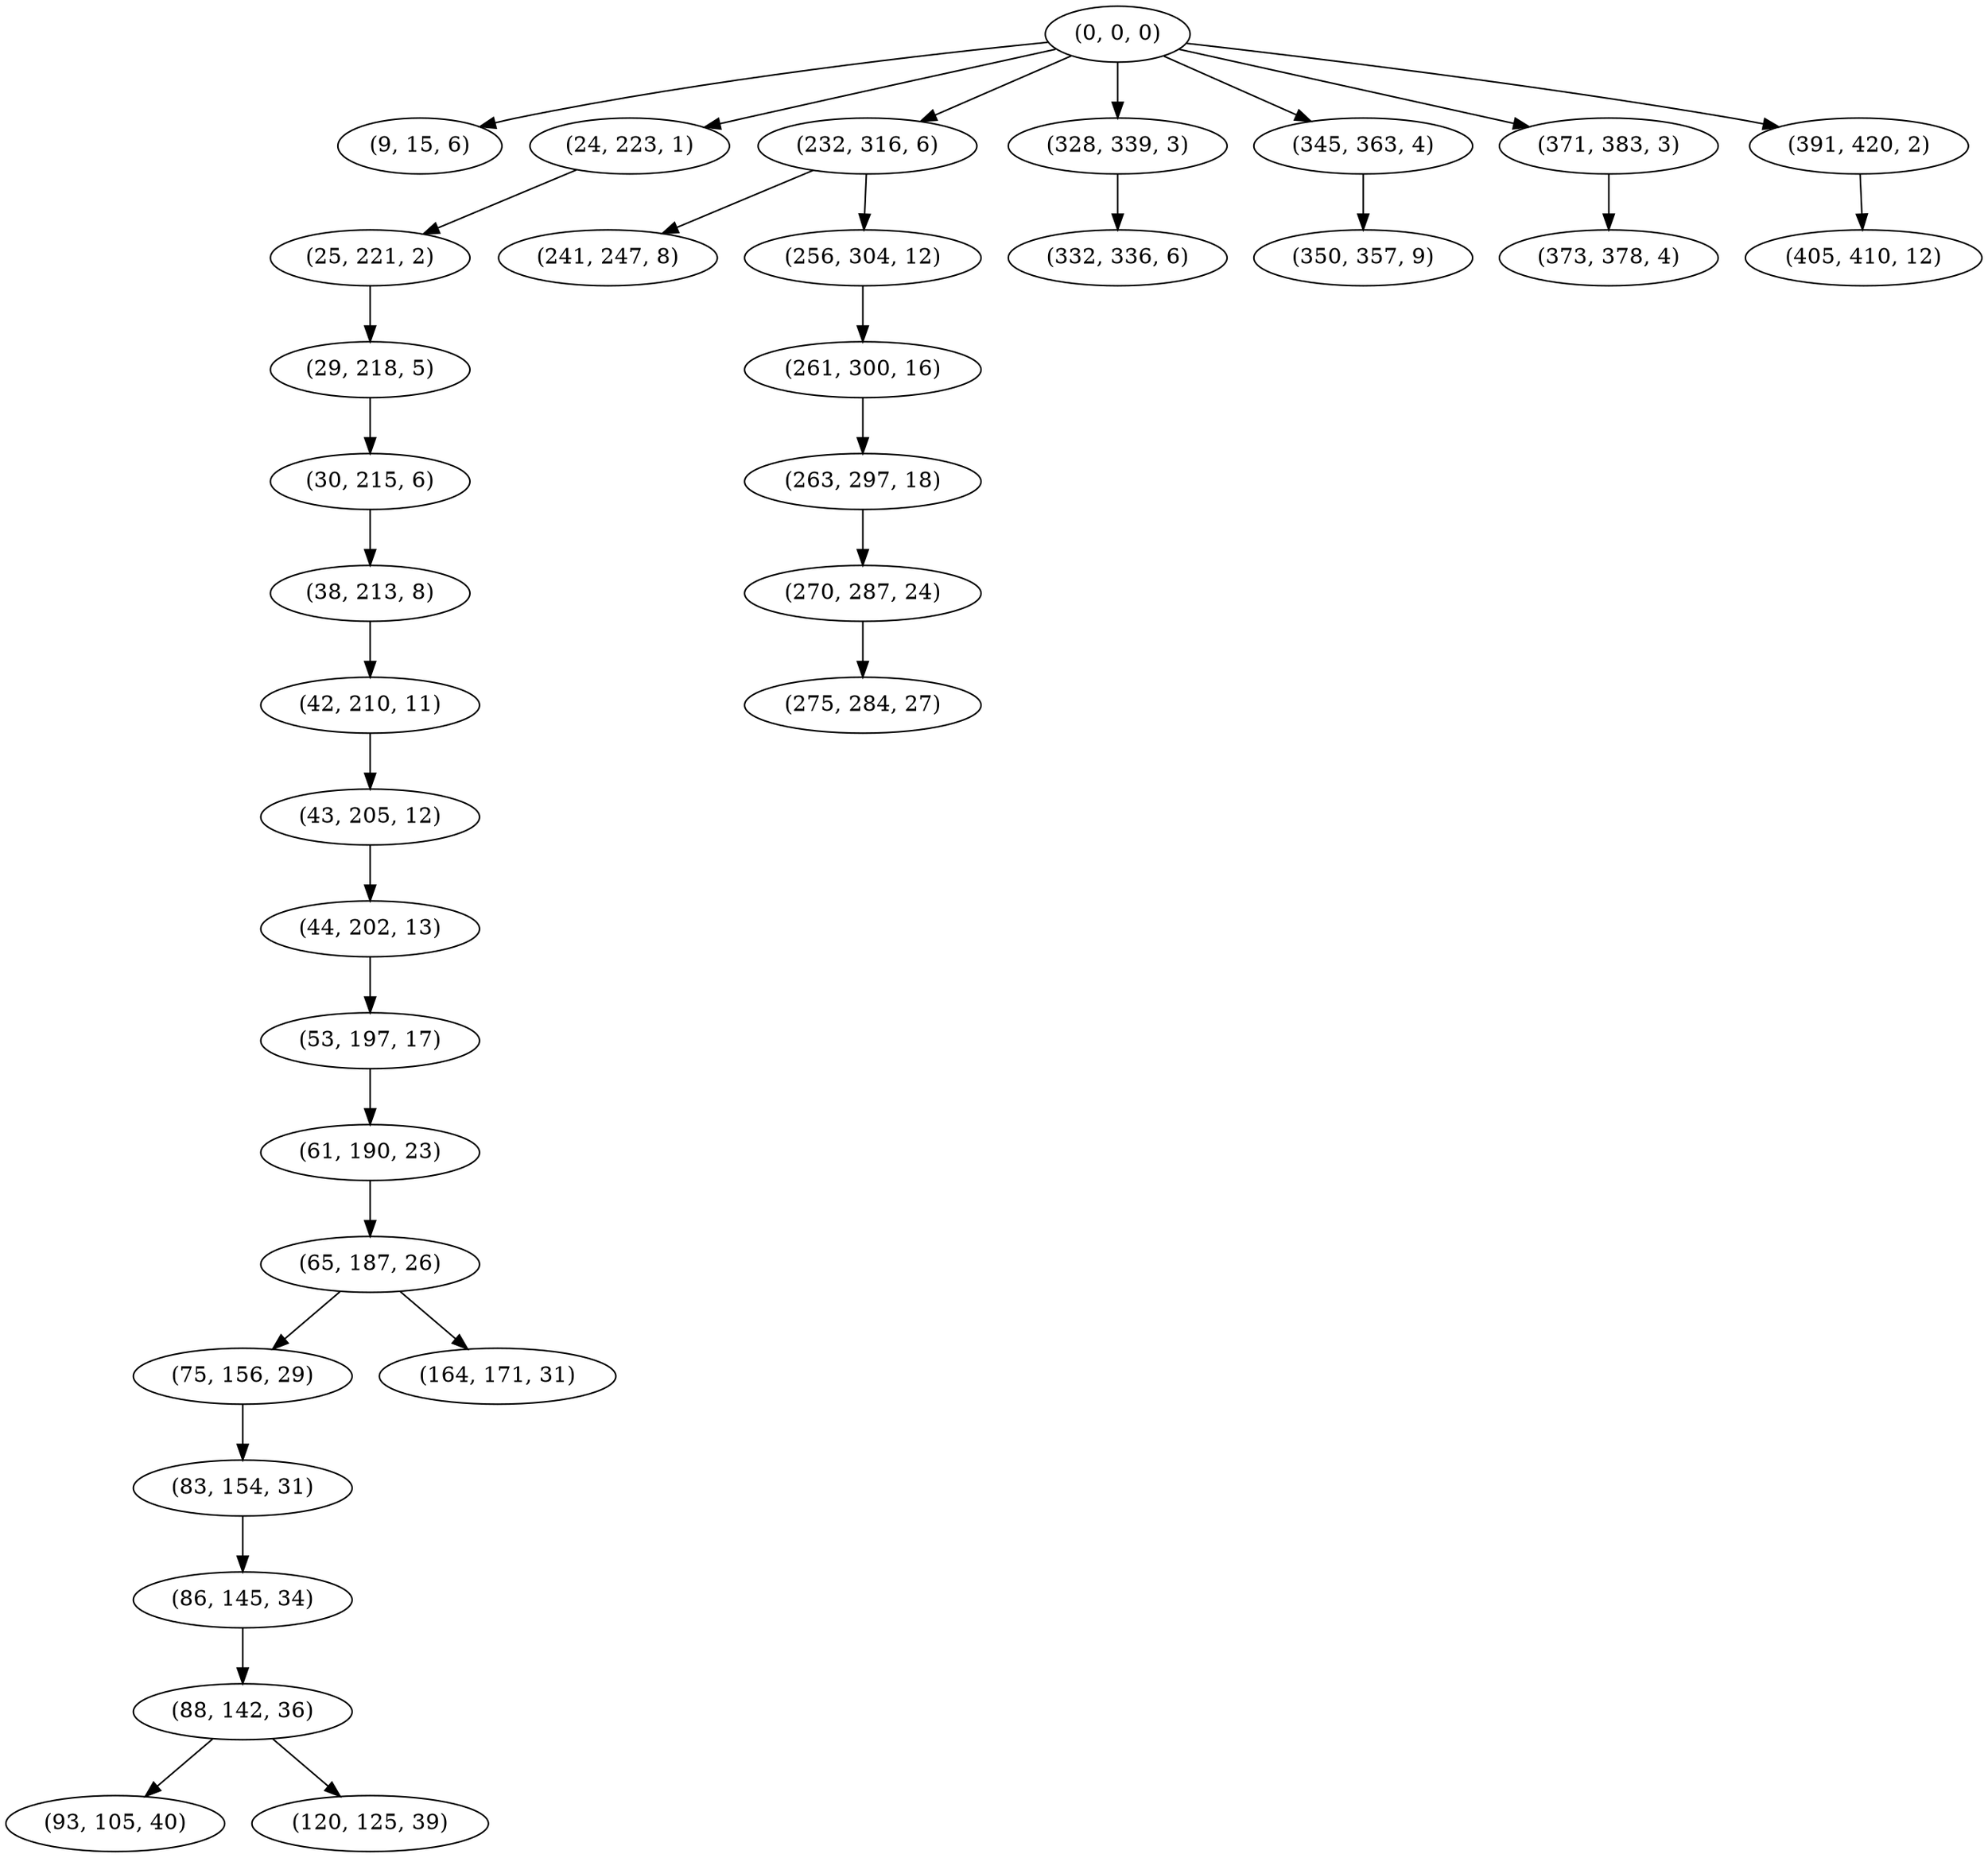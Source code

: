 digraph tree {
    "(0, 0, 0)";
    "(9, 15, 6)";
    "(24, 223, 1)";
    "(25, 221, 2)";
    "(29, 218, 5)";
    "(30, 215, 6)";
    "(38, 213, 8)";
    "(42, 210, 11)";
    "(43, 205, 12)";
    "(44, 202, 13)";
    "(53, 197, 17)";
    "(61, 190, 23)";
    "(65, 187, 26)";
    "(75, 156, 29)";
    "(83, 154, 31)";
    "(86, 145, 34)";
    "(88, 142, 36)";
    "(93, 105, 40)";
    "(120, 125, 39)";
    "(164, 171, 31)";
    "(232, 316, 6)";
    "(241, 247, 8)";
    "(256, 304, 12)";
    "(261, 300, 16)";
    "(263, 297, 18)";
    "(270, 287, 24)";
    "(275, 284, 27)";
    "(328, 339, 3)";
    "(332, 336, 6)";
    "(345, 363, 4)";
    "(350, 357, 9)";
    "(371, 383, 3)";
    "(373, 378, 4)";
    "(391, 420, 2)";
    "(405, 410, 12)";
    "(0, 0, 0)" -> "(9, 15, 6)";
    "(0, 0, 0)" -> "(24, 223, 1)";
    "(0, 0, 0)" -> "(232, 316, 6)";
    "(0, 0, 0)" -> "(328, 339, 3)";
    "(0, 0, 0)" -> "(345, 363, 4)";
    "(0, 0, 0)" -> "(371, 383, 3)";
    "(0, 0, 0)" -> "(391, 420, 2)";
    "(24, 223, 1)" -> "(25, 221, 2)";
    "(25, 221, 2)" -> "(29, 218, 5)";
    "(29, 218, 5)" -> "(30, 215, 6)";
    "(30, 215, 6)" -> "(38, 213, 8)";
    "(38, 213, 8)" -> "(42, 210, 11)";
    "(42, 210, 11)" -> "(43, 205, 12)";
    "(43, 205, 12)" -> "(44, 202, 13)";
    "(44, 202, 13)" -> "(53, 197, 17)";
    "(53, 197, 17)" -> "(61, 190, 23)";
    "(61, 190, 23)" -> "(65, 187, 26)";
    "(65, 187, 26)" -> "(75, 156, 29)";
    "(65, 187, 26)" -> "(164, 171, 31)";
    "(75, 156, 29)" -> "(83, 154, 31)";
    "(83, 154, 31)" -> "(86, 145, 34)";
    "(86, 145, 34)" -> "(88, 142, 36)";
    "(88, 142, 36)" -> "(93, 105, 40)";
    "(88, 142, 36)" -> "(120, 125, 39)";
    "(232, 316, 6)" -> "(241, 247, 8)";
    "(232, 316, 6)" -> "(256, 304, 12)";
    "(256, 304, 12)" -> "(261, 300, 16)";
    "(261, 300, 16)" -> "(263, 297, 18)";
    "(263, 297, 18)" -> "(270, 287, 24)";
    "(270, 287, 24)" -> "(275, 284, 27)";
    "(328, 339, 3)" -> "(332, 336, 6)";
    "(345, 363, 4)" -> "(350, 357, 9)";
    "(371, 383, 3)" -> "(373, 378, 4)";
    "(391, 420, 2)" -> "(405, 410, 12)";
}
